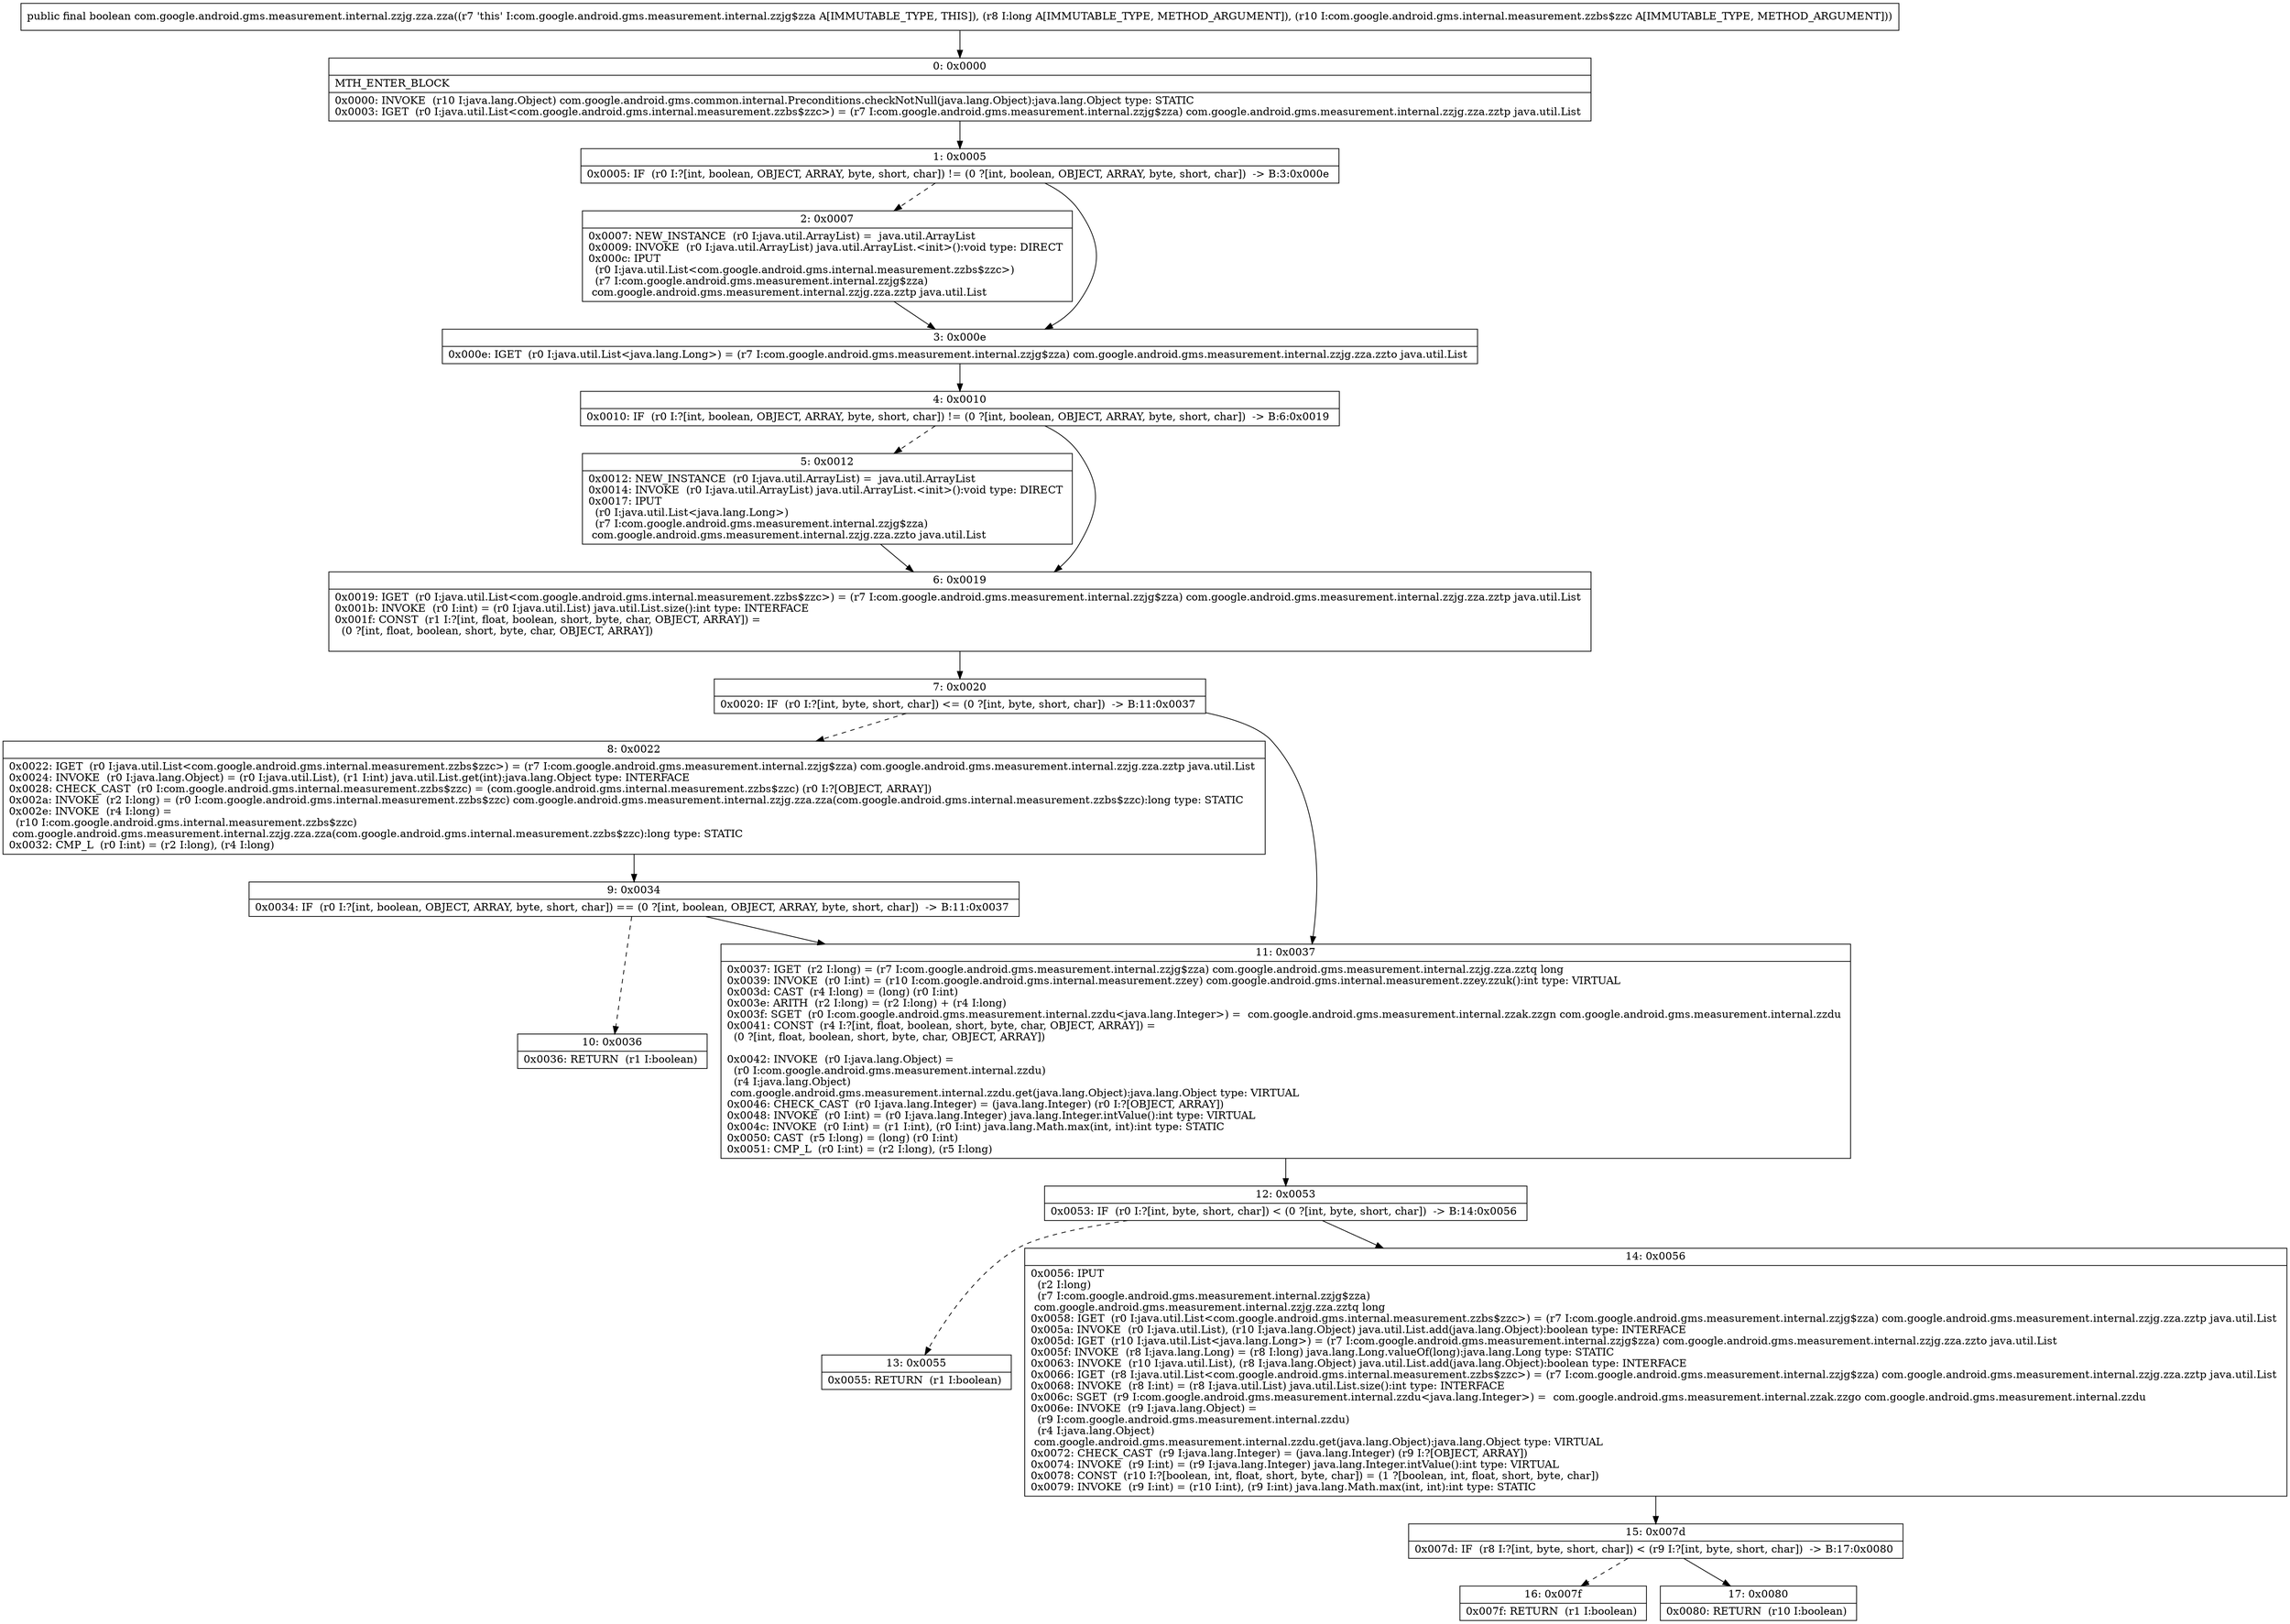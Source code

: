 digraph "CFG forcom.google.android.gms.measurement.internal.zzjg.zza.zza(JLcom\/google\/android\/gms\/internal\/measurement\/zzbs$zzc;)Z" {
Node_0 [shape=record,label="{0\:\ 0x0000|MTH_ENTER_BLOCK\l|0x0000: INVOKE  (r10 I:java.lang.Object) com.google.android.gms.common.internal.Preconditions.checkNotNull(java.lang.Object):java.lang.Object type: STATIC \l0x0003: IGET  (r0 I:java.util.List\<com.google.android.gms.internal.measurement.zzbs$zzc\>) = (r7 I:com.google.android.gms.measurement.internal.zzjg$zza) com.google.android.gms.measurement.internal.zzjg.zza.zztp java.util.List \l}"];
Node_1 [shape=record,label="{1\:\ 0x0005|0x0005: IF  (r0 I:?[int, boolean, OBJECT, ARRAY, byte, short, char]) != (0 ?[int, boolean, OBJECT, ARRAY, byte, short, char])  \-\> B:3:0x000e \l}"];
Node_2 [shape=record,label="{2\:\ 0x0007|0x0007: NEW_INSTANCE  (r0 I:java.util.ArrayList) =  java.util.ArrayList \l0x0009: INVOKE  (r0 I:java.util.ArrayList) java.util.ArrayList.\<init\>():void type: DIRECT \l0x000c: IPUT  \l  (r0 I:java.util.List\<com.google.android.gms.internal.measurement.zzbs$zzc\>)\l  (r7 I:com.google.android.gms.measurement.internal.zzjg$zza)\l com.google.android.gms.measurement.internal.zzjg.zza.zztp java.util.List \l}"];
Node_3 [shape=record,label="{3\:\ 0x000e|0x000e: IGET  (r0 I:java.util.List\<java.lang.Long\>) = (r7 I:com.google.android.gms.measurement.internal.zzjg$zza) com.google.android.gms.measurement.internal.zzjg.zza.zzto java.util.List \l}"];
Node_4 [shape=record,label="{4\:\ 0x0010|0x0010: IF  (r0 I:?[int, boolean, OBJECT, ARRAY, byte, short, char]) != (0 ?[int, boolean, OBJECT, ARRAY, byte, short, char])  \-\> B:6:0x0019 \l}"];
Node_5 [shape=record,label="{5\:\ 0x0012|0x0012: NEW_INSTANCE  (r0 I:java.util.ArrayList) =  java.util.ArrayList \l0x0014: INVOKE  (r0 I:java.util.ArrayList) java.util.ArrayList.\<init\>():void type: DIRECT \l0x0017: IPUT  \l  (r0 I:java.util.List\<java.lang.Long\>)\l  (r7 I:com.google.android.gms.measurement.internal.zzjg$zza)\l com.google.android.gms.measurement.internal.zzjg.zza.zzto java.util.List \l}"];
Node_6 [shape=record,label="{6\:\ 0x0019|0x0019: IGET  (r0 I:java.util.List\<com.google.android.gms.internal.measurement.zzbs$zzc\>) = (r7 I:com.google.android.gms.measurement.internal.zzjg$zza) com.google.android.gms.measurement.internal.zzjg.zza.zztp java.util.List \l0x001b: INVOKE  (r0 I:int) = (r0 I:java.util.List) java.util.List.size():int type: INTERFACE \l0x001f: CONST  (r1 I:?[int, float, boolean, short, byte, char, OBJECT, ARRAY]) = \l  (0 ?[int, float, boolean, short, byte, char, OBJECT, ARRAY])\l \l}"];
Node_7 [shape=record,label="{7\:\ 0x0020|0x0020: IF  (r0 I:?[int, byte, short, char]) \<= (0 ?[int, byte, short, char])  \-\> B:11:0x0037 \l}"];
Node_8 [shape=record,label="{8\:\ 0x0022|0x0022: IGET  (r0 I:java.util.List\<com.google.android.gms.internal.measurement.zzbs$zzc\>) = (r7 I:com.google.android.gms.measurement.internal.zzjg$zza) com.google.android.gms.measurement.internal.zzjg.zza.zztp java.util.List \l0x0024: INVOKE  (r0 I:java.lang.Object) = (r0 I:java.util.List), (r1 I:int) java.util.List.get(int):java.lang.Object type: INTERFACE \l0x0028: CHECK_CAST  (r0 I:com.google.android.gms.internal.measurement.zzbs$zzc) = (com.google.android.gms.internal.measurement.zzbs$zzc) (r0 I:?[OBJECT, ARRAY]) \l0x002a: INVOKE  (r2 I:long) = (r0 I:com.google.android.gms.internal.measurement.zzbs$zzc) com.google.android.gms.measurement.internal.zzjg.zza.zza(com.google.android.gms.internal.measurement.zzbs$zzc):long type: STATIC \l0x002e: INVOKE  (r4 I:long) = \l  (r10 I:com.google.android.gms.internal.measurement.zzbs$zzc)\l com.google.android.gms.measurement.internal.zzjg.zza.zza(com.google.android.gms.internal.measurement.zzbs$zzc):long type: STATIC \l0x0032: CMP_L  (r0 I:int) = (r2 I:long), (r4 I:long) \l}"];
Node_9 [shape=record,label="{9\:\ 0x0034|0x0034: IF  (r0 I:?[int, boolean, OBJECT, ARRAY, byte, short, char]) == (0 ?[int, boolean, OBJECT, ARRAY, byte, short, char])  \-\> B:11:0x0037 \l}"];
Node_10 [shape=record,label="{10\:\ 0x0036|0x0036: RETURN  (r1 I:boolean) \l}"];
Node_11 [shape=record,label="{11\:\ 0x0037|0x0037: IGET  (r2 I:long) = (r7 I:com.google.android.gms.measurement.internal.zzjg$zza) com.google.android.gms.measurement.internal.zzjg.zza.zztq long \l0x0039: INVOKE  (r0 I:int) = (r10 I:com.google.android.gms.internal.measurement.zzey) com.google.android.gms.internal.measurement.zzey.zzuk():int type: VIRTUAL \l0x003d: CAST  (r4 I:long) = (long) (r0 I:int) \l0x003e: ARITH  (r2 I:long) = (r2 I:long) + (r4 I:long) \l0x003f: SGET  (r0 I:com.google.android.gms.measurement.internal.zzdu\<java.lang.Integer\>) =  com.google.android.gms.measurement.internal.zzak.zzgn com.google.android.gms.measurement.internal.zzdu \l0x0041: CONST  (r4 I:?[int, float, boolean, short, byte, char, OBJECT, ARRAY]) = \l  (0 ?[int, float, boolean, short, byte, char, OBJECT, ARRAY])\l \l0x0042: INVOKE  (r0 I:java.lang.Object) = \l  (r0 I:com.google.android.gms.measurement.internal.zzdu)\l  (r4 I:java.lang.Object)\l com.google.android.gms.measurement.internal.zzdu.get(java.lang.Object):java.lang.Object type: VIRTUAL \l0x0046: CHECK_CAST  (r0 I:java.lang.Integer) = (java.lang.Integer) (r0 I:?[OBJECT, ARRAY]) \l0x0048: INVOKE  (r0 I:int) = (r0 I:java.lang.Integer) java.lang.Integer.intValue():int type: VIRTUAL \l0x004c: INVOKE  (r0 I:int) = (r1 I:int), (r0 I:int) java.lang.Math.max(int, int):int type: STATIC \l0x0050: CAST  (r5 I:long) = (long) (r0 I:int) \l0x0051: CMP_L  (r0 I:int) = (r2 I:long), (r5 I:long) \l}"];
Node_12 [shape=record,label="{12\:\ 0x0053|0x0053: IF  (r0 I:?[int, byte, short, char]) \< (0 ?[int, byte, short, char])  \-\> B:14:0x0056 \l}"];
Node_13 [shape=record,label="{13\:\ 0x0055|0x0055: RETURN  (r1 I:boolean) \l}"];
Node_14 [shape=record,label="{14\:\ 0x0056|0x0056: IPUT  \l  (r2 I:long)\l  (r7 I:com.google.android.gms.measurement.internal.zzjg$zza)\l com.google.android.gms.measurement.internal.zzjg.zza.zztq long \l0x0058: IGET  (r0 I:java.util.List\<com.google.android.gms.internal.measurement.zzbs$zzc\>) = (r7 I:com.google.android.gms.measurement.internal.zzjg$zza) com.google.android.gms.measurement.internal.zzjg.zza.zztp java.util.List \l0x005a: INVOKE  (r0 I:java.util.List), (r10 I:java.lang.Object) java.util.List.add(java.lang.Object):boolean type: INTERFACE \l0x005d: IGET  (r10 I:java.util.List\<java.lang.Long\>) = (r7 I:com.google.android.gms.measurement.internal.zzjg$zza) com.google.android.gms.measurement.internal.zzjg.zza.zzto java.util.List \l0x005f: INVOKE  (r8 I:java.lang.Long) = (r8 I:long) java.lang.Long.valueOf(long):java.lang.Long type: STATIC \l0x0063: INVOKE  (r10 I:java.util.List), (r8 I:java.lang.Object) java.util.List.add(java.lang.Object):boolean type: INTERFACE \l0x0066: IGET  (r8 I:java.util.List\<com.google.android.gms.internal.measurement.zzbs$zzc\>) = (r7 I:com.google.android.gms.measurement.internal.zzjg$zza) com.google.android.gms.measurement.internal.zzjg.zza.zztp java.util.List \l0x0068: INVOKE  (r8 I:int) = (r8 I:java.util.List) java.util.List.size():int type: INTERFACE \l0x006c: SGET  (r9 I:com.google.android.gms.measurement.internal.zzdu\<java.lang.Integer\>) =  com.google.android.gms.measurement.internal.zzak.zzgo com.google.android.gms.measurement.internal.zzdu \l0x006e: INVOKE  (r9 I:java.lang.Object) = \l  (r9 I:com.google.android.gms.measurement.internal.zzdu)\l  (r4 I:java.lang.Object)\l com.google.android.gms.measurement.internal.zzdu.get(java.lang.Object):java.lang.Object type: VIRTUAL \l0x0072: CHECK_CAST  (r9 I:java.lang.Integer) = (java.lang.Integer) (r9 I:?[OBJECT, ARRAY]) \l0x0074: INVOKE  (r9 I:int) = (r9 I:java.lang.Integer) java.lang.Integer.intValue():int type: VIRTUAL \l0x0078: CONST  (r10 I:?[boolean, int, float, short, byte, char]) = (1 ?[boolean, int, float, short, byte, char]) \l0x0079: INVOKE  (r9 I:int) = (r10 I:int), (r9 I:int) java.lang.Math.max(int, int):int type: STATIC \l}"];
Node_15 [shape=record,label="{15\:\ 0x007d|0x007d: IF  (r8 I:?[int, byte, short, char]) \< (r9 I:?[int, byte, short, char])  \-\> B:17:0x0080 \l}"];
Node_16 [shape=record,label="{16\:\ 0x007f|0x007f: RETURN  (r1 I:boolean) \l}"];
Node_17 [shape=record,label="{17\:\ 0x0080|0x0080: RETURN  (r10 I:boolean) \l}"];
MethodNode[shape=record,label="{public final boolean com.google.android.gms.measurement.internal.zzjg.zza.zza((r7 'this' I:com.google.android.gms.measurement.internal.zzjg$zza A[IMMUTABLE_TYPE, THIS]), (r8 I:long A[IMMUTABLE_TYPE, METHOD_ARGUMENT]), (r10 I:com.google.android.gms.internal.measurement.zzbs$zzc A[IMMUTABLE_TYPE, METHOD_ARGUMENT])) }"];
MethodNode -> Node_0;
Node_0 -> Node_1;
Node_1 -> Node_2[style=dashed];
Node_1 -> Node_3;
Node_2 -> Node_3;
Node_3 -> Node_4;
Node_4 -> Node_5[style=dashed];
Node_4 -> Node_6;
Node_5 -> Node_6;
Node_6 -> Node_7;
Node_7 -> Node_8[style=dashed];
Node_7 -> Node_11;
Node_8 -> Node_9;
Node_9 -> Node_10[style=dashed];
Node_9 -> Node_11;
Node_11 -> Node_12;
Node_12 -> Node_13[style=dashed];
Node_12 -> Node_14;
Node_14 -> Node_15;
Node_15 -> Node_16[style=dashed];
Node_15 -> Node_17;
}

